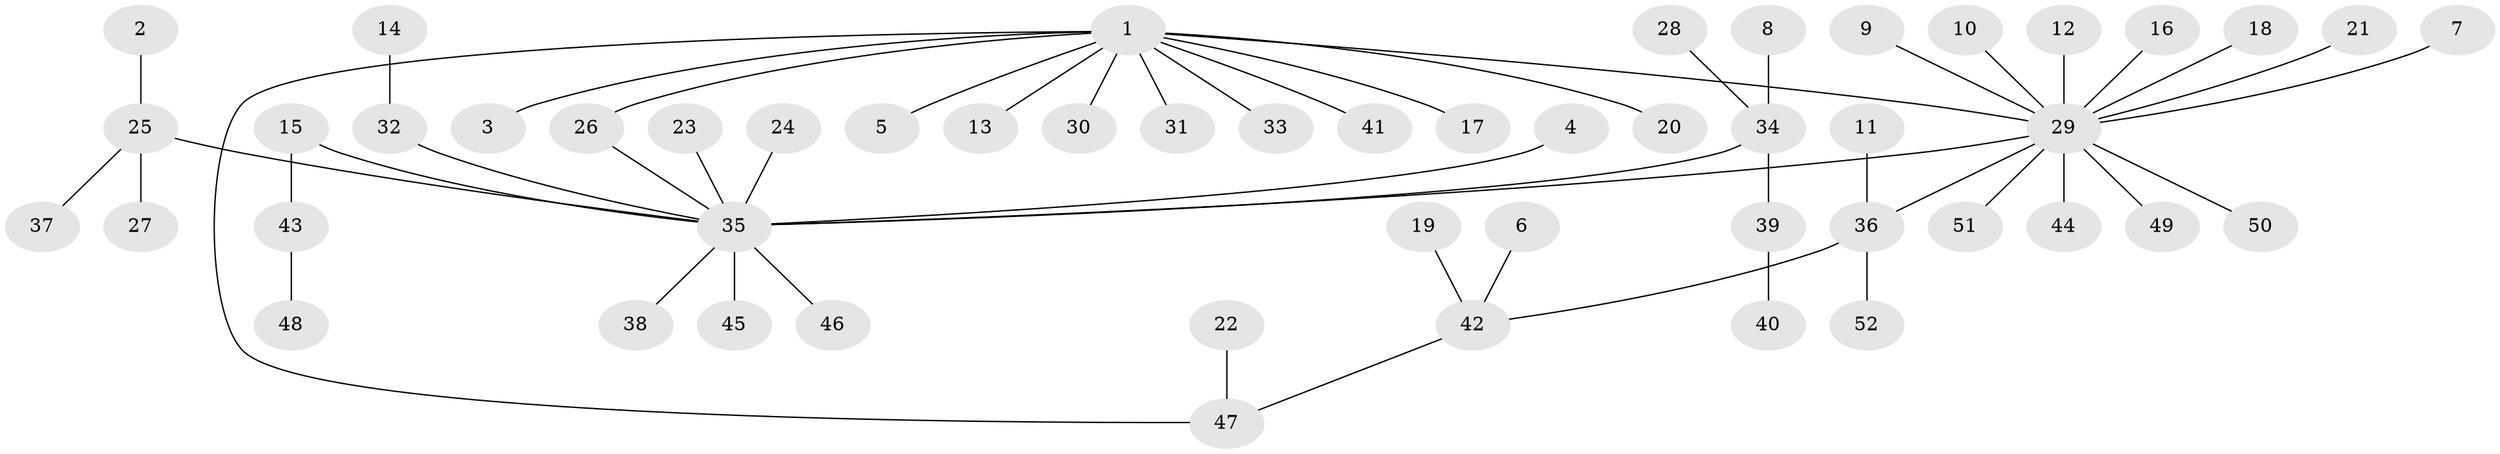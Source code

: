 // original degree distribution, {4: 0.029411764705882353, 11: 0.00980392156862745, 16: 0.00980392156862745, 13: 0.00980392156862745, 6: 0.029411764705882353, 1: 0.5882352941176471, 5: 0.00980392156862745, 3: 0.08823529411764706, 2: 0.22549019607843138}
// Generated by graph-tools (version 1.1) at 2025/25/03/09/25 03:25:55]
// undirected, 52 vertices, 53 edges
graph export_dot {
graph [start="1"]
  node [color=gray90,style=filled];
  1;
  2;
  3;
  4;
  5;
  6;
  7;
  8;
  9;
  10;
  11;
  12;
  13;
  14;
  15;
  16;
  17;
  18;
  19;
  20;
  21;
  22;
  23;
  24;
  25;
  26;
  27;
  28;
  29;
  30;
  31;
  32;
  33;
  34;
  35;
  36;
  37;
  38;
  39;
  40;
  41;
  42;
  43;
  44;
  45;
  46;
  47;
  48;
  49;
  50;
  51;
  52;
  1 -- 3 [weight=1.0];
  1 -- 5 [weight=1.0];
  1 -- 13 [weight=1.0];
  1 -- 17 [weight=1.0];
  1 -- 20 [weight=1.0];
  1 -- 26 [weight=1.0];
  1 -- 29 [weight=1.0];
  1 -- 30 [weight=1.0];
  1 -- 31 [weight=1.0];
  1 -- 33 [weight=1.0];
  1 -- 41 [weight=1.0];
  1 -- 47 [weight=1.0];
  2 -- 25 [weight=1.0];
  4 -- 35 [weight=1.0];
  6 -- 42 [weight=1.0];
  7 -- 29 [weight=1.0];
  8 -- 34 [weight=1.0];
  9 -- 29 [weight=1.0];
  10 -- 29 [weight=1.0];
  11 -- 36 [weight=1.0];
  12 -- 29 [weight=1.0];
  14 -- 32 [weight=1.0];
  15 -- 35 [weight=1.0];
  15 -- 43 [weight=1.0];
  16 -- 29 [weight=1.0];
  18 -- 29 [weight=1.0];
  19 -- 42 [weight=1.0];
  21 -- 29 [weight=1.0];
  22 -- 47 [weight=1.0];
  23 -- 35 [weight=1.0];
  24 -- 35 [weight=2.0];
  25 -- 27 [weight=1.0];
  25 -- 35 [weight=1.0];
  25 -- 37 [weight=1.0];
  26 -- 35 [weight=1.0];
  28 -- 34 [weight=1.0];
  29 -- 35 [weight=1.0];
  29 -- 36 [weight=1.0];
  29 -- 44 [weight=1.0];
  29 -- 49 [weight=1.0];
  29 -- 50 [weight=1.0];
  29 -- 51 [weight=1.0];
  32 -- 35 [weight=1.0];
  34 -- 35 [weight=1.0];
  34 -- 39 [weight=1.0];
  35 -- 38 [weight=1.0];
  35 -- 45 [weight=1.0];
  35 -- 46 [weight=1.0];
  36 -- 42 [weight=1.0];
  36 -- 52 [weight=1.0];
  39 -- 40 [weight=1.0];
  42 -- 47 [weight=1.0];
  43 -- 48 [weight=1.0];
}
